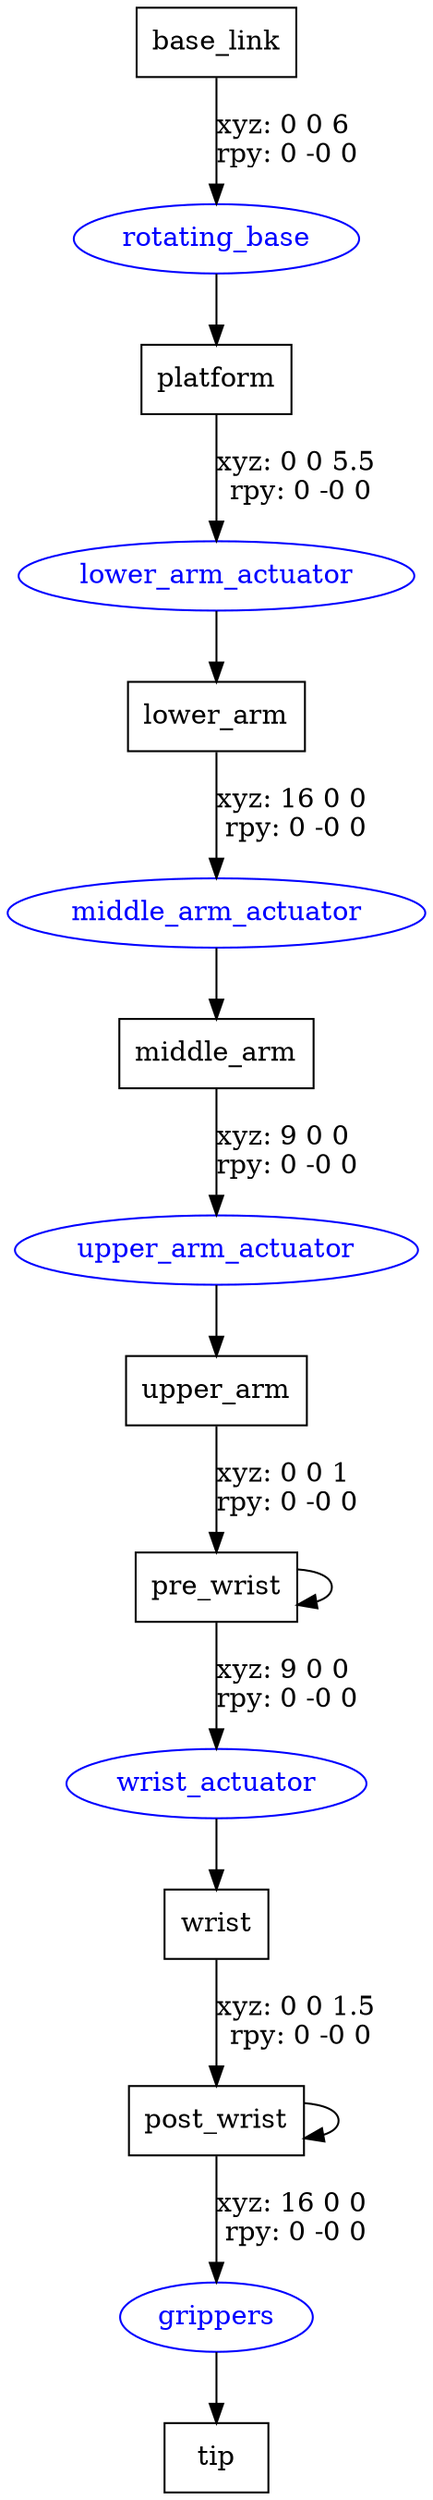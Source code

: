 digraph G {
node [shape=box];
"base_link" [label="base_link"];
"platform" [label="platform"];
"lower_arm" [label="lower_arm"];
"middle_arm" [label="middle_arm"];
"upper_arm" [label="upper_arm"];
"pre_wrist" [label="pre_wrist"];
"wrist" [label="wrist"];
"post_wrist" [label="post_wrist"];
"tip" [label="tip"];
node [shape=ellipse, color=blue, fontcolor=blue];
"base_link" -> "rotating_base" [label="xyz: 0 0 6 \nrpy: 0 -0 0"]
"rotating_base" -> "platform"
"platform" -> "lower_arm_actuator" [label="xyz: 0 0 5.5 \nrpy: 0 -0 0"]
"lower_arm_actuator" -> "lower_arm"
"lower_arm" -> "middle_arm_actuator" [label="xyz: 16 0 0 \nrpy: 0 -0 0"]
"middle_arm_actuator" -> "middle_arm"
"middle_arm" -> "upper_arm_actuator" [label="xyz: 9 0 0 \nrpy: 0 -0 0"]
"upper_arm_actuator" -> "upper_arm"
"upper_arm" -> "pre_wrist" [label="xyz: 0 0 1 \nrpy: 0 -0 0"]
"pre_wrist" -> "pre_wrist"
"pre_wrist" -> "wrist_actuator" [label="xyz: 9 0 0 \nrpy: 0 -0 0"]
"wrist_actuator" -> "wrist"
"wrist" -> "post_wrist" [label="xyz: 0 0 1.5 \nrpy: 0 -0 0"]
"post_wrist" -> "post_wrist"
"post_wrist" -> "grippers" [label="xyz: 16 0 0 \nrpy: 0 -0 0"]
"grippers" -> "tip"
}
